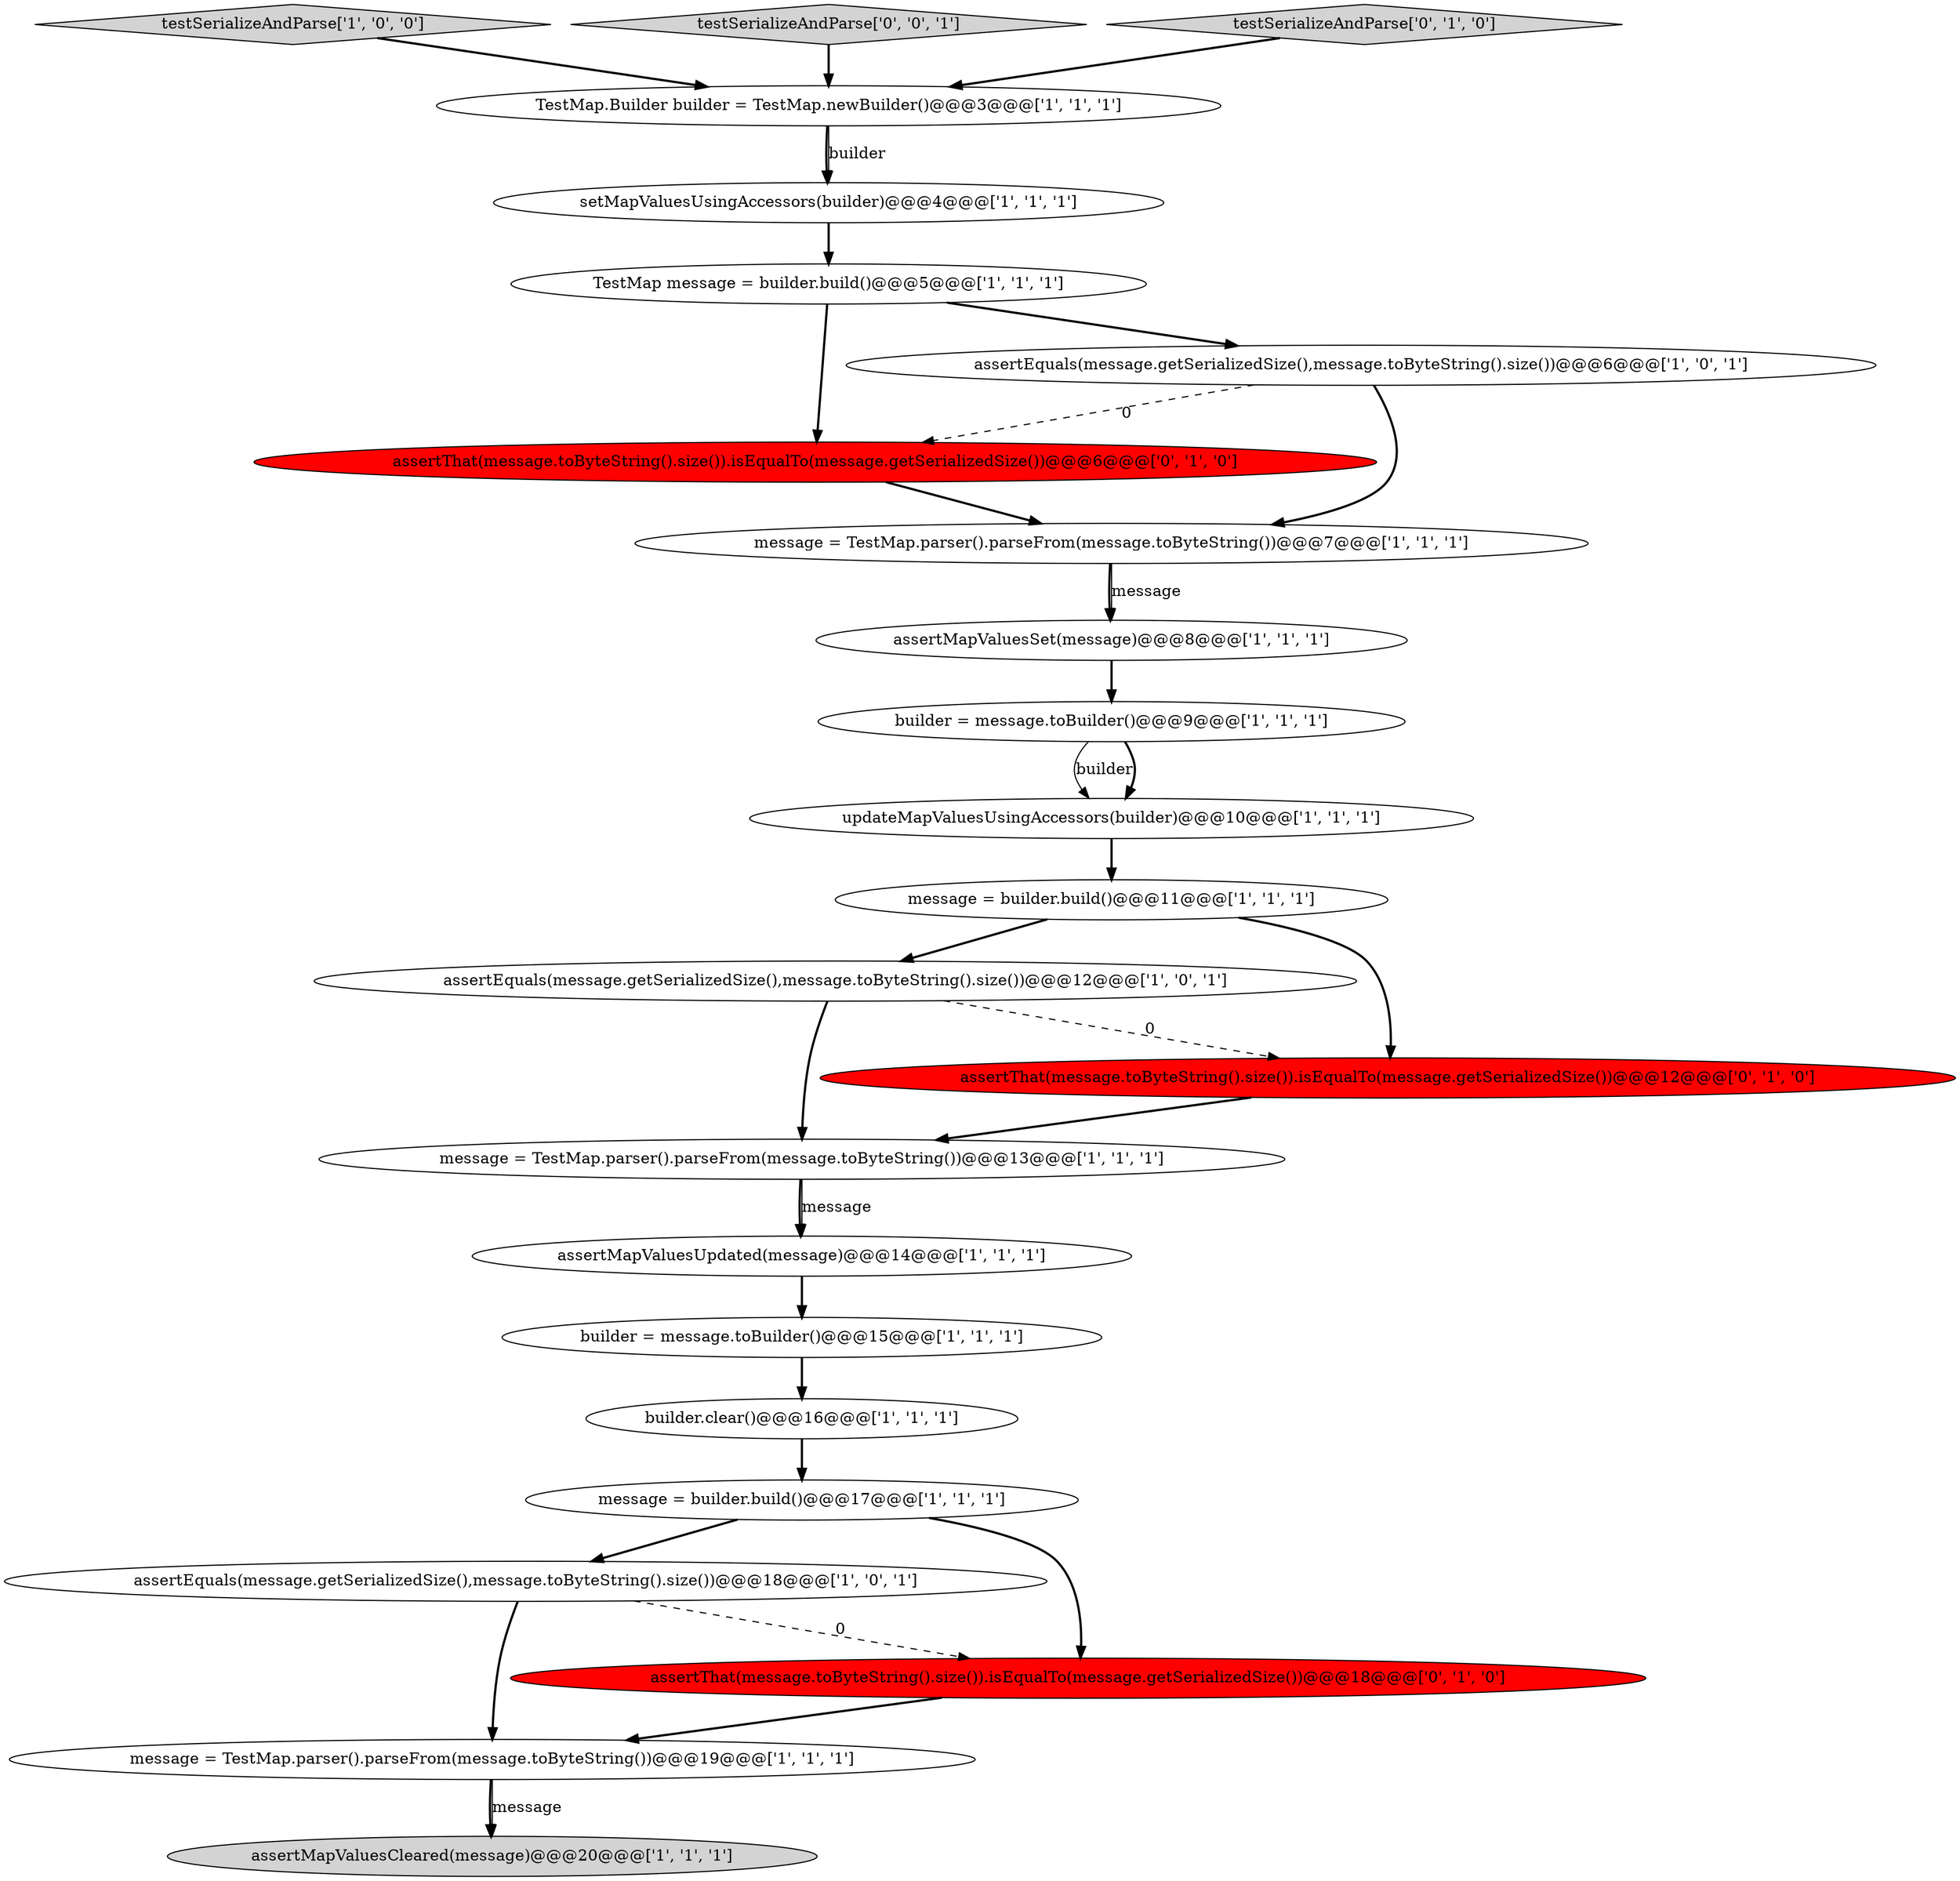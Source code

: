 digraph {
9 [style = filled, label = "message = TestMap.parser().parseFrom(message.toByteString())@@@7@@@['1', '1', '1']", fillcolor = white, shape = ellipse image = "AAA0AAABBB1BBB"];
11 [style = filled, label = "assertEquals(message.getSerializedSize(),message.toByteString().size())@@@12@@@['1', '0', '1']", fillcolor = white, shape = ellipse image = "AAA0AAABBB1BBB"];
10 [style = filled, label = "message = TestMap.parser().parseFrom(message.toByteString())@@@19@@@['1', '1', '1']", fillcolor = white, shape = ellipse image = "AAA0AAABBB1BBB"];
5 [style = filled, label = "testSerializeAndParse['1', '0', '0']", fillcolor = lightgray, shape = diamond image = "AAA0AAABBB1BBB"];
22 [style = filled, label = "assertThat(message.toByteString().size()).isEqualTo(message.getSerializedSize())@@@12@@@['0', '1', '0']", fillcolor = red, shape = ellipse image = "AAA1AAABBB2BBB"];
19 [style = filled, label = "assertThat(message.toByteString().size()).isEqualTo(message.getSerializedSize())@@@6@@@['0', '1', '0']", fillcolor = red, shape = ellipse image = "AAA1AAABBB2BBB"];
23 [style = filled, label = "testSerializeAndParse['0', '0', '1']", fillcolor = lightgray, shape = diamond image = "AAA0AAABBB3BBB"];
16 [style = filled, label = "message = TestMap.parser().parseFrom(message.toByteString())@@@13@@@['1', '1', '1']", fillcolor = white, shape = ellipse image = "AAA0AAABBB1BBB"];
7 [style = filled, label = "builder = message.toBuilder()@@@15@@@['1', '1', '1']", fillcolor = white, shape = ellipse image = "AAA0AAABBB1BBB"];
6 [style = filled, label = "assertEquals(message.getSerializedSize(),message.toByteString().size())@@@18@@@['1', '0', '1']", fillcolor = white, shape = ellipse image = "AAA0AAABBB1BBB"];
8 [style = filled, label = "message = builder.build()@@@17@@@['1', '1', '1']", fillcolor = white, shape = ellipse image = "AAA0AAABBB1BBB"];
17 [style = filled, label = "assertMapValuesSet(message)@@@8@@@['1', '1', '1']", fillcolor = white, shape = ellipse image = "AAA0AAABBB1BBB"];
1 [style = filled, label = "TestMap message = builder.build()@@@5@@@['1', '1', '1']", fillcolor = white, shape = ellipse image = "AAA0AAABBB1BBB"];
13 [style = filled, label = "builder = message.toBuilder()@@@9@@@['1', '1', '1']", fillcolor = white, shape = ellipse image = "AAA0AAABBB1BBB"];
21 [style = filled, label = "testSerializeAndParse['0', '1', '0']", fillcolor = lightgray, shape = diamond image = "AAA0AAABBB2BBB"];
14 [style = filled, label = "TestMap.Builder builder = TestMap.newBuilder()@@@3@@@['1', '1', '1']", fillcolor = white, shape = ellipse image = "AAA0AAABBB1BBB"];
2 [style = filled, label = "assertEquals(message.getSerializedSize(),message.toByteString().size())@@@6@@@['1', '0', '1']", fillcolor = white, shape = ellipse image = "AAA0AAABBB1BBB"];
15 [style = filled, label = "builder.clear()@@@16@@@['1', '1', '1']", fillcolor = white, shape = ellipse image = "AAA0AAABBB1BBB"];
0 [style = filled, label = "setMapValuesUsingAccessors(builder)@@@4@@@['1', '1', '1']", fillcolor = white, shape = ellipse image = "AAA0AAABBB1BBB"];
18 [style = filled, label = "updateMapValuesUsingAccessors(builder)@@@10@@@['1', '1', '1']", fillcolor = white, shape = ellipse image = "AAA0AAABBB1BBB"];
4 [style = filled, label = "assertMapValuesCleared(message)@@@20@@@['1', '1', '1']", fillcolor = lightgray, shape = ellipse image = "AAA0AAABBB1BBB"];
3 [style = filled, label = "assertMapValuesUpdated(message)@@@14@@@['1', '1', '1']", fillcolor = white, shape = ellipse image = "AAA0AAABBB1BBB"];
12 [style = filled, label = "message = builder.build()@@@11@@@['1', '1', '1']", fillcolor = white, shape = ellipse image = "AAA0AAABBB1BBB"];
20 [style = filled, label = "assertThat(message.toByteString().size()).isEqualTo(message.getSerializedSize())@@@18@@@['0', '1', '0']", fillcolor = red, shape = ellipse image = "AAA1AAABBB2BBB"];
11->16 [style = bold, label=""];
16->3 [style = bold, label=""];
2->19 [style = dashed, label="0"];
6->20 [style = dashed, label="0"];
22->16 [style = bold, label=""];
12->22 [style = bold, label=""];
12->11 [style = bold, label=""];
11->22 [style = dashed, label="0"];
18->12 [style = bold, label=""];
9->17 [style = bold, label=""];
8->6 [style = bold, label=""];
2->9 [style = bold, label=""];
5->14 [style = bold, label=""];
9->17 [style = solid, label="message"];
13->18 [style = solid, label="builder"];
20->10 [style = bold, label=""];
23->14 [style = bold, label=""];
8->20 [style = bold, label=""];
14->0 [style = bold, label=""];
3->7 [style = bold, label=""];
19->9 [style = bold, label=""];
16->3 [style = solid, label="message"];
0->1 [style = bold, label=""];
6->10 [style = bold, label=""];
14->0 [style = solid, label="builder"];
10->4 [style = bold, label=""];
7->15 [style = bold, label=""];
1->2 [style = bold, label=""];
17->13 [style = bold, label=""];
1->19 [style = bold, label=""];
15->8 [style = bold, label=""];
10->4 [style = solid, label="message"];
13->18 [style = bold, label=""];
21->14 [style = bold, label=""];
}
